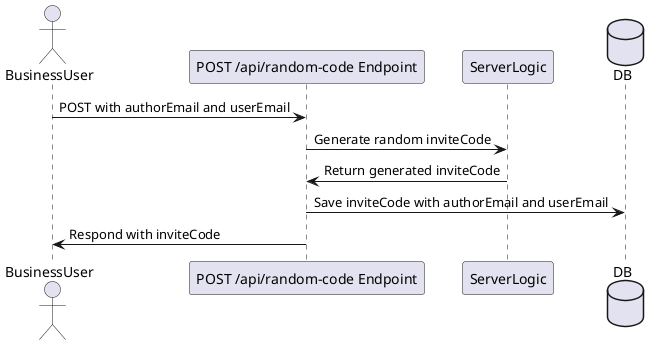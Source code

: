 @startuml
actor BusinessUser
participant "POST /api/random-code Endpoint" as Endpoint
participant ServerLogic
database DB

BusinessUser -> Endpoint : POST with authorEmail and userEmail
Endpoint -> ServerLogic : Generate random inviteCode
ServerLogic -> Endpoint : Return generated inviteCode
Endpoint -> DB: Save inviteCode with authorEmail and userEmail
Endpoint -> BusinessUser: Respond with inviteCode
@enduml
